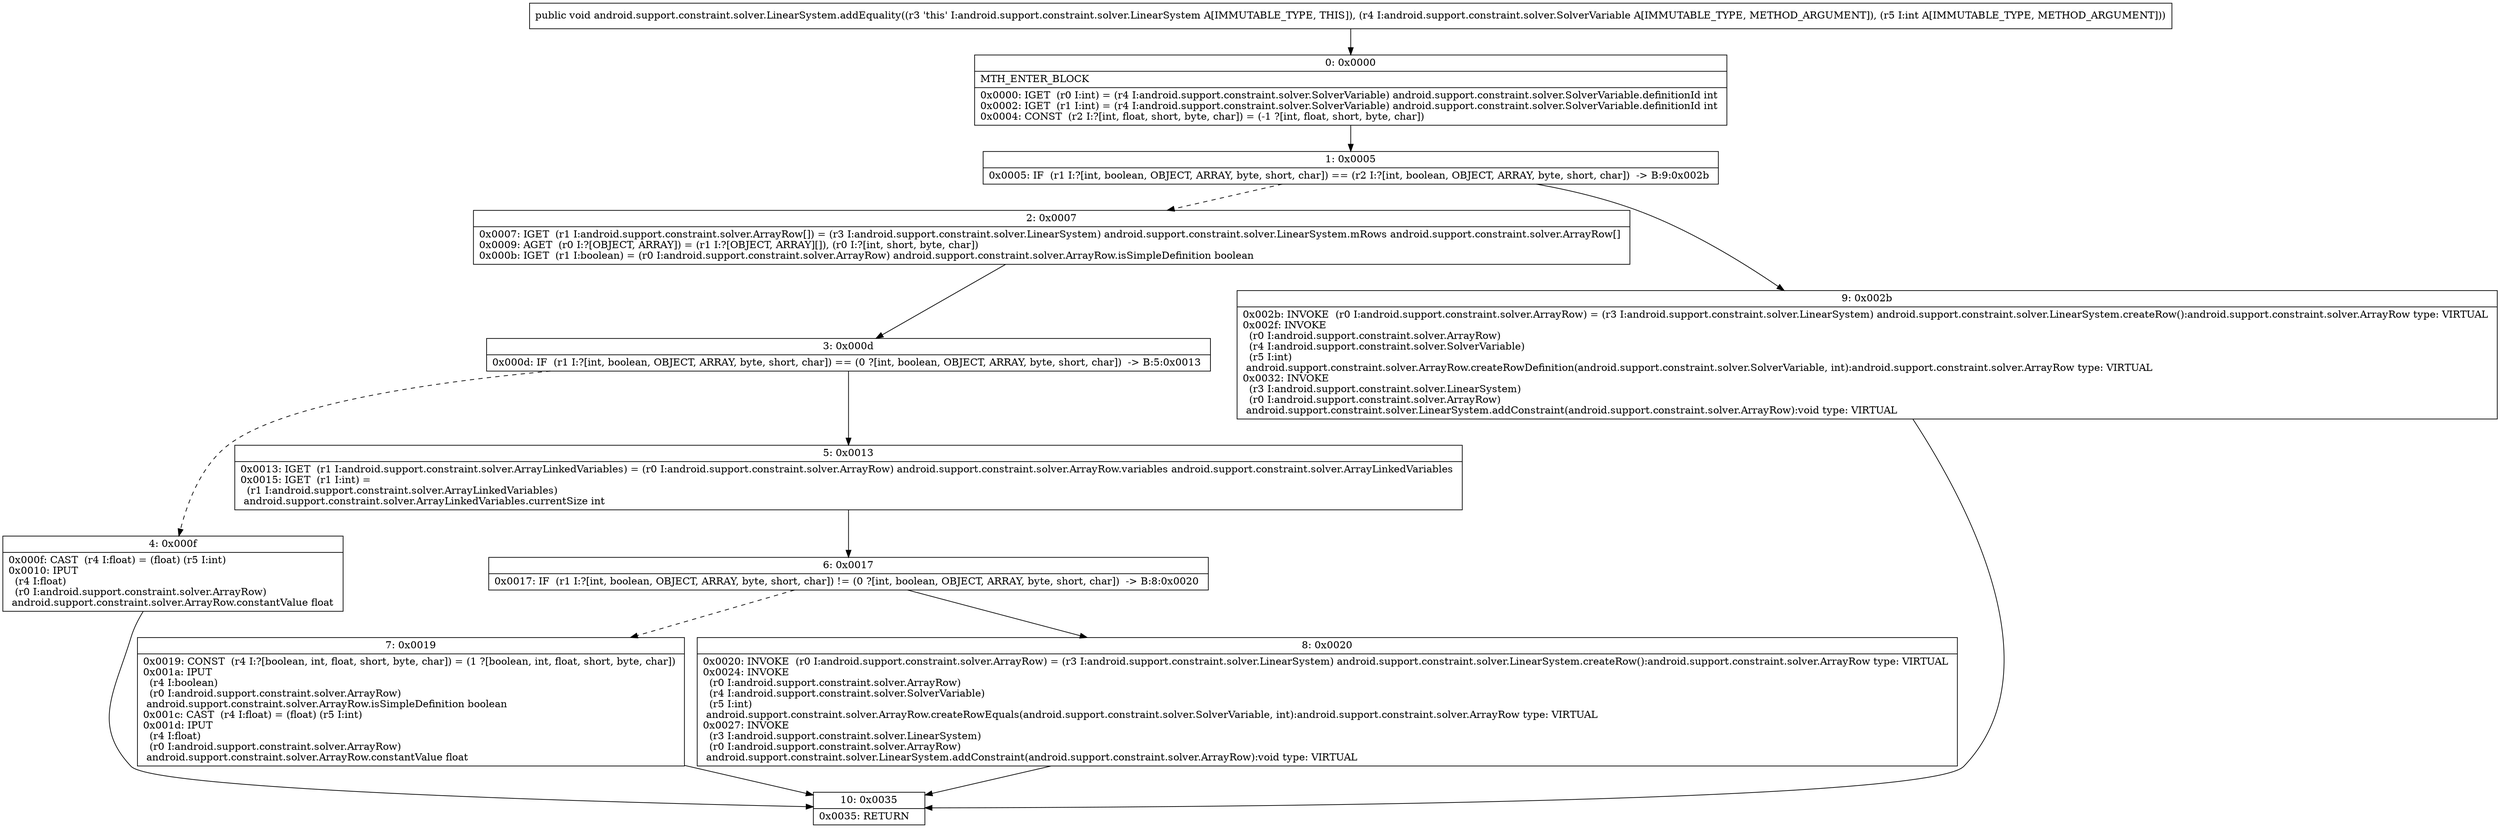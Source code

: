 digraph "CFG forandroid.support.constraint.solver.LinearSystem.addEquality(Landroid\/support\/constraint\/solver\/SolverVariable;I)V" {
Node_0 [shape=record,label="{0\:\ 0x0000|MTH_ENTER_BLOCK\l|0x0000: IGET  (r0 I:int) = (r4 I:android.support.constraint.solver.SolverVariable) android.support.constraint.solver.SolverVariable.definitionId int \l0x0002: IGET  (r1 I:int) = (r4 I:android.support.constraint.solver.SolverVariable) android.support.constraint.solver.SolverVariable.definitionId int \l0x0004: CONST  (r2 I:?[int, float, short, byte, char]) = (\-1 ?[int, float, short, byte, char]) \l}"];
Node_1 [shape=record,label="{1\:\ 0x0005|0x0005: IF  (r1 I:?[int, boolean, OBJECT, ARRAY, byte, short, char]) == (r2 I:?[int, boolean, OBJECT, ARRAY, byte, short, char])  \-\> B:9:0x002b \l}"];
Node_2 [shape=record,label="{2\:\ 0x0007|0x0007: IGET  (r1 I:android.support.constraint.solver.ArrayRow[]) = (r3 I:android.support.constraint.solver.LinearSystem) android.support.constraint.solver.LinearSystem.mRows android.support.constraint.solver.ArrayRow[] \l0x0009: AGET  (r0 I:?[OBJECT, ARRAY]) = (r1 I:?[OBJECT, ARRAY][]), (r0 I:?[int, short, byte, char]) \l0x000b: IGET  (r1 I:boolean) = (r0 I:android.support.constraint.solver.ArrayRow) android.support.constraint.solver.ArrayRow.isSimpleDefinition boolean \l}"];
Node_3 [shape=record,label="{3\:\ 0x000d|0x000d: IF  (r1 I:?[int, boolean, OBJECT, ARRAY, byte, short, char]) == (0 ?[int, boolean, OBJECT, ARRAY, byte, short, char])  \-\> B:5:0x0013 \l}"];
Node_4 [shape=record,label="{4\:\ 0x000f|0x000f: CAST  (r4 I:float) = (float) (r5 I:int) \l0x0010: IPUT  \l  (r4 I:float)\l  (r0 I:android.support.constraint.solver.ArrayRow)\l android.support.constraint.solver.ArrayRow.constantValue float \l}"];
Node_5 [shape=record,label="{5\:\ 0x0013|0x0013: IGET  (r1 I:android.support.constraint.solver.ArrayLinkedVariables) = (r0 I:android.support.constraint.solver.ArrayRow) android.support.constraint.solver.ArrayRow.variables android.support.constraint.solver.ArrayLinkedVariables \l0x0015: IGET  (r1 I:int) = \l  (r1 I:android.support.constraint.solver.ArrayLinkedVariables)\l android.support.constraint.solver.ArrayLinkedVariables.currentSize int \l}"];
Node_6 [shape=record,label="{6\:\ 0x0017|0x0017: IF  (r1 I:?[int, boolean, OBJECT, ARRAY, byte, short, char]) != (0 ?[int, boolean, OBJECT, ARRAY, byte, short, char])  \-\> B:8:0x0020 \l}"];
Node_7 [shape=record,label="{7\:\ 0x0019|0x0019: CONST  (r4 I:?[boolean, int, float, short, byte, char]) = (1 ?[boolean, int, float, short, byte, char]) \l0x001a: IPUT  \l  (r4 I:boolean)\l  (r0 I:android.support.constraint.solver.ArrayRow)\l android.support.constraint.solver.ArrayRow.isSimpleDefinition boolean \l0x001c: CAST  (r4 I:float) = (float) (r5 I:int) \l0x001d: IPUT  \l  (r4 I:float)\l  (r0 I:android.support.constraint.solver.ArrayRow)\l android.support.constraint.solver.ArrayRow.constantValue float \l}"];
Node_8 [shape=record,label="{8\:\ 0x0020|0x0020: INVOKE  (r0 I:android.support.constraint.solver.ArrayRow) = (r3 I:android.support.constraint.solver.LinearSystem) android.support.constraint.solver.LinearSystem.createRow():android.support.constraint.solver.ArrayRow type: VIRTUAL \l0x0024: INVOKE  \l  (r0 I:android.support.constraint.solver.ArrayRow)\l  (r4 I:android.support.constraint.solver.SolverVariable)\l  (r5 I:int)\l android.support.constraint.solver.ArrayRow.createRowEquals(android.support.constraint.solver.SolverVariable, int):android.support.constraint.solver.ArrayRow type: VIRTUAL \l0x0027: INVOKE  \l  (r3 I:android.support.constraint.solver.LinearSystem)\l  (r0 I:android.support.constraint.solver.ArrayRow)\l android.support.constraint.solver.LinearSystem.addConstraint(android.support.constraint.solver.ArrayRow):void type: VIRTUAL \l}"];
Node_9 [shape=record,label="{9\:\ 0x002b|0x002b: INVOKE  (r0 I:android.support.constraint.solver.ArrayRow) = (r3 I:android.support.constraint.solver.LinearSystem) android.support.constraint.solver.LinearSystem.createRow():android.support.constraint.solver.ArrayRow type: VIRTUAL \l0x002f: INVOKE  \l  (r0 I:android.support.constraint.solver.ArrayRow)\l  (r4 I:android.support.constraint.solver.SolverVariable)\l  (r5 I:int)\l android.support.constraint.solver.ArrayRow.createRowDefinition(android.support.constraint.solver.SolverVariable, int):android.support.constraint.solver.ArrayRow type: VIRTUAL \l0x0032: INVOKE  \l  (r3 I:android.support.constraint.solver.LinearSystem)\l  (r0 I:android.support.constraint.solver.ArrayRow)\l android.support.constraint.solver.LinearSystem.addConstraint(android.support.constraint.solver.ArrayRow):void type: VIRTUAL \l}"];
Node_10 [shape=record,label="{10\:\ 0x0035|0x0035: RETURN   \l}"];
MethodNode[shape=record,label="{public void android.support.constraint.solver.LinearSystem.addEquality((r3 'this' I:android.support.constraint.solver.LinearSystem A[IMMUTABLE_TYPE, THIS]), (r4 I:android.support.constraint.solver.SolverVariable A[IMMUTABLE_TYPE, METHOD_ARGUMENT]), (r5 I:int A[IMMUTABLE_TYPE, METHOD_ARGUMENT])) }"];
MethodNode -> Node_0;
Node_0 -> Node_1;
Node_1 -> Node_2[style=dashed];
Node_1 -> Node_9;
Node_2 -> Node_3;
Node_3 -> Node_4[style=dashed];
Node_3 -> Node_5;
Node_4 -> Node_10;
Node_5 -> Node_6;
Node_6 -> Node_7[style=dashed];
Node_6 -> Node_8;
Node_7 -> Node_10;
Node_8 -> Node_10;
Node_9 -> Node_10;
}

